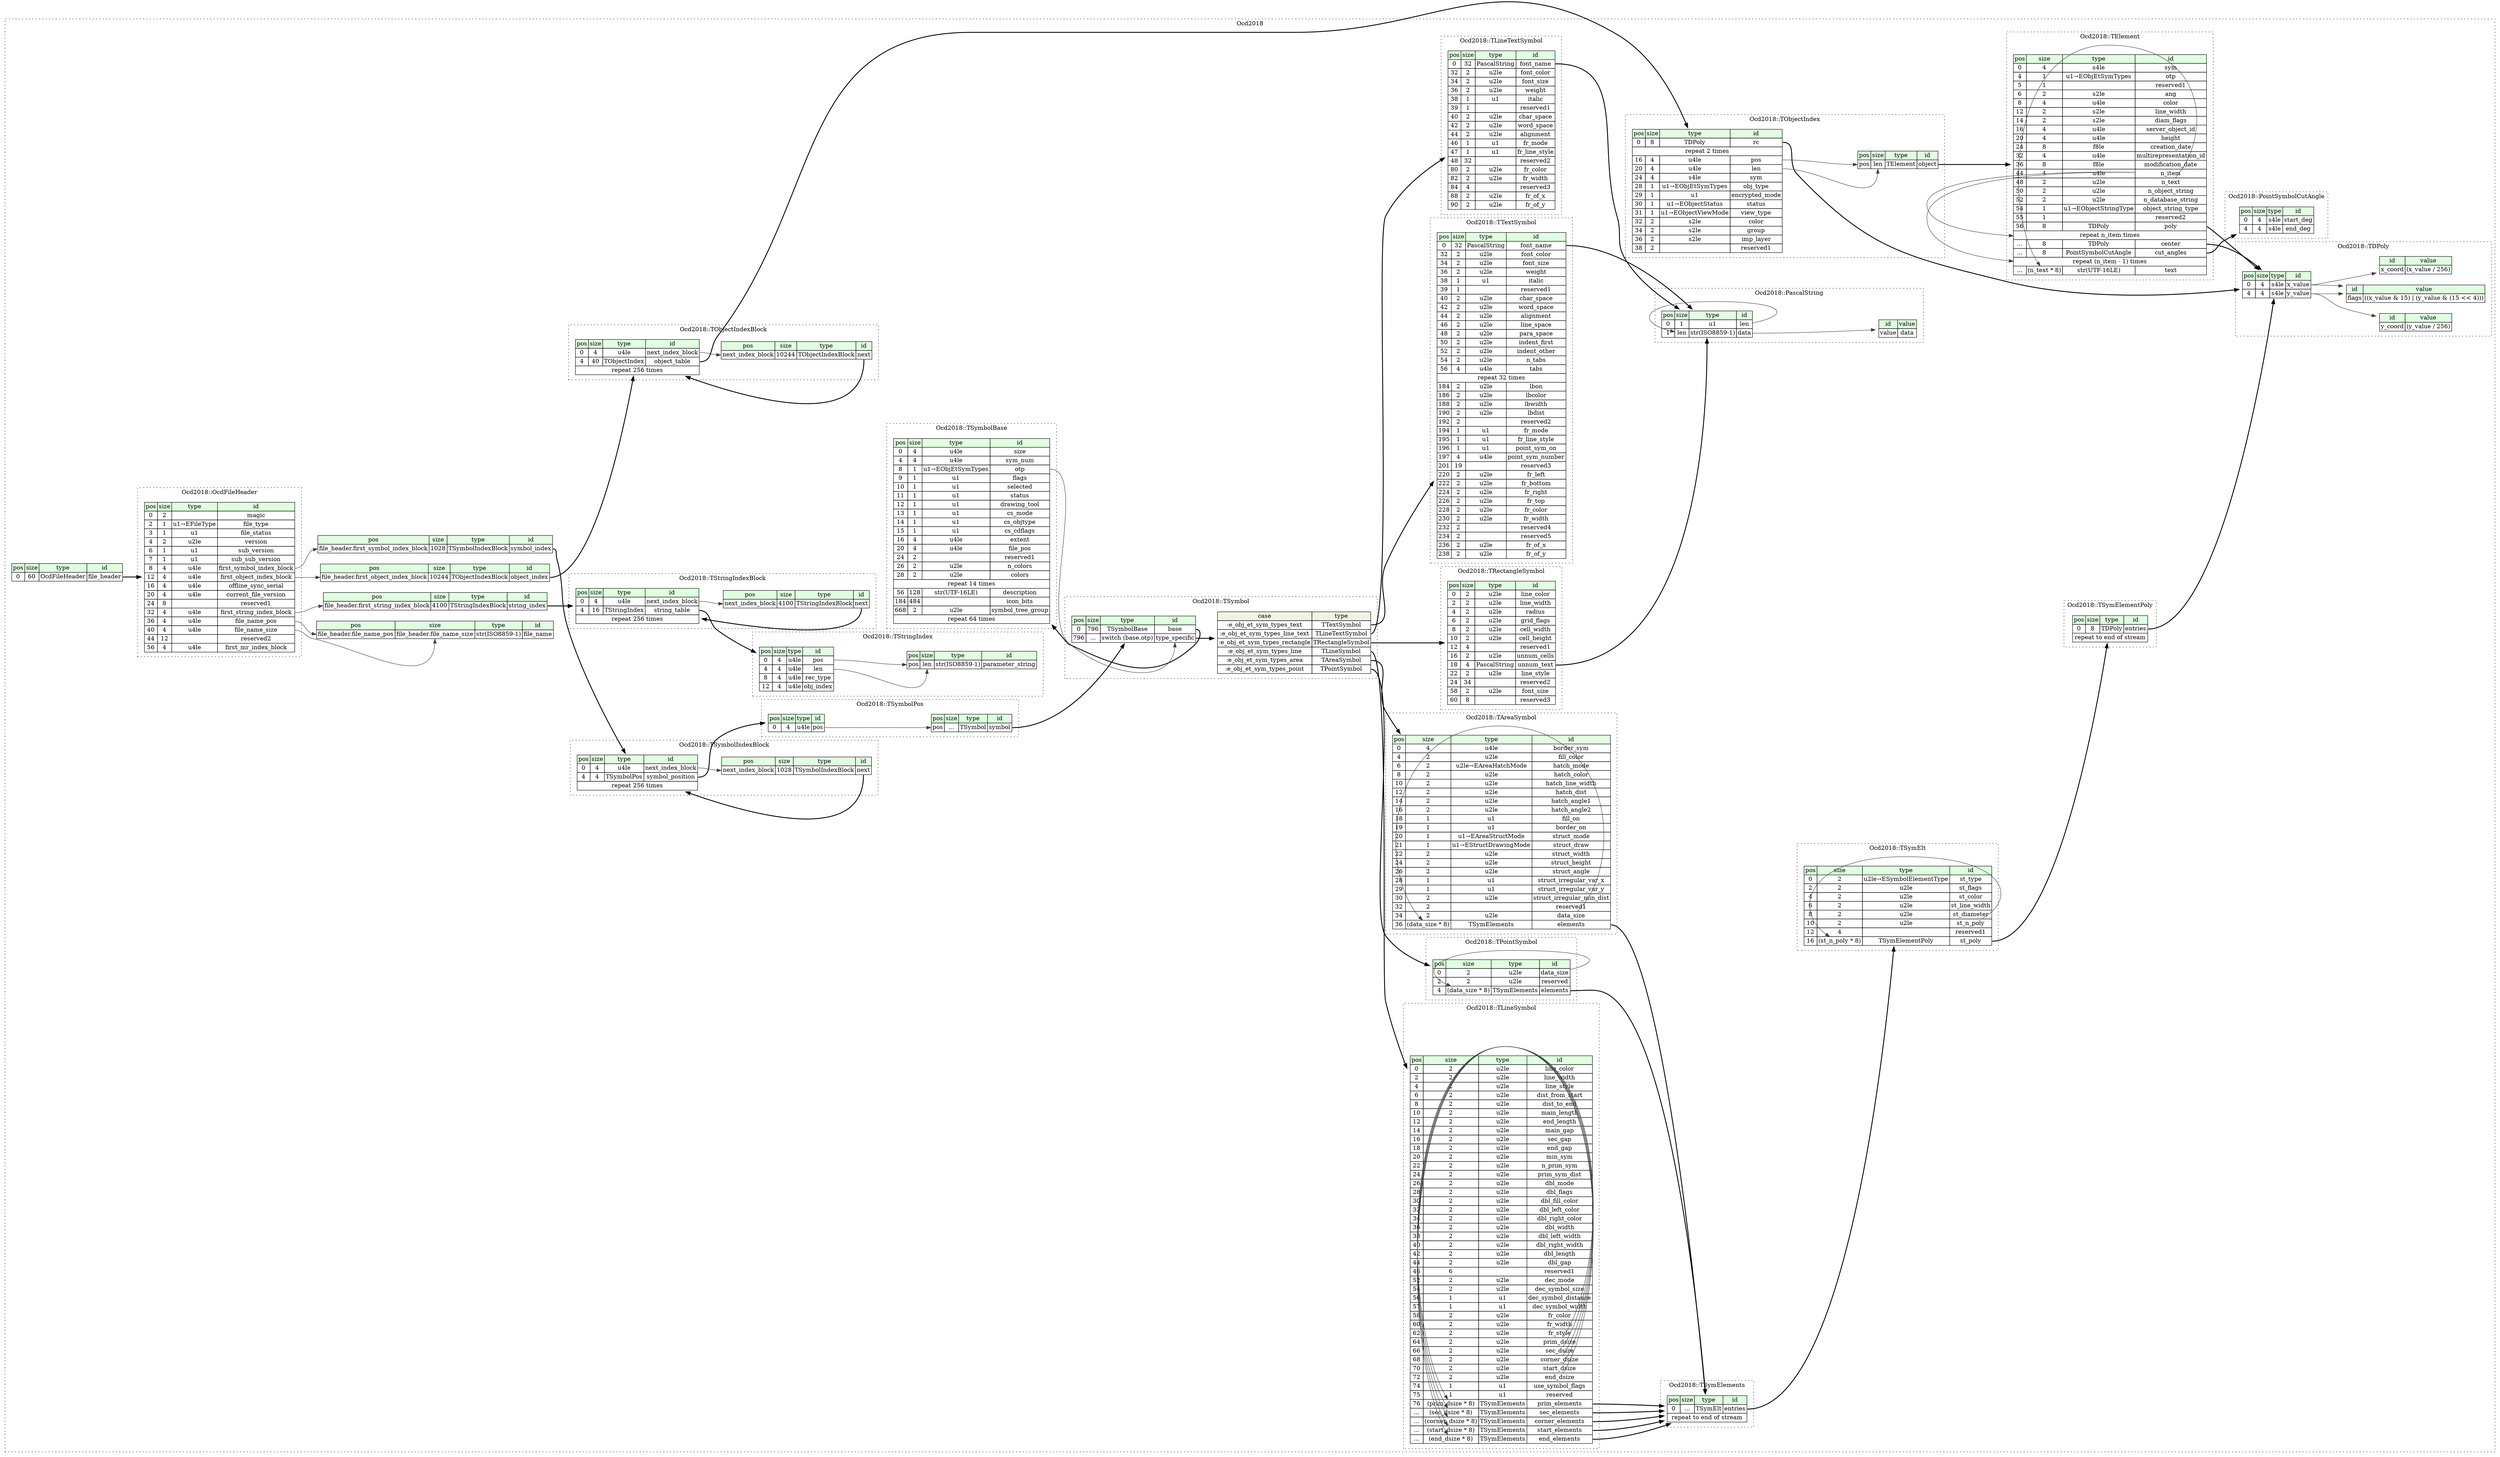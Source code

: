 digraph {
	rankdir=LR;
	node [shape=plaintext];
	subgraph cluster__ocd2018 {
		label="Ocd2018";
		graph[style=dotted];

		ocd2018__seq [label=<<TABLE BORDER="0" CELLBORDER="1" CELLSPACING="0">
			<TR><TD BGCOLOR="#E0FFE0">pos</TD><TD BGCOLOR="#E0FFE0">size</TD><TD BGCOLOR="#E0FFE0">type</TD><TD BGCOLOR="#E0FFE0">id</TD></TR>
			<TR><TD PORT="file_header_pos">0</TD><TD PORT="file_header_size">60</TD><TD>OcdFileHeader</TD><TD PORT="file_header_type">file_header</TD></TR>
		</TABLE>>];
		ocd2018__inst__file_name [label=<<TABLE BORDER="0" CELLBORDER="1" CELLSPACING="0">
			<TR><TD BGCOLOR="#E0FFE0">pos</TD><TD BGCOLOR="#E0FFE0">size</TD><TD BGCOLOR="#E0FFE0">type</TD><TD BGCOLOR="#E0FFE0">id</TD></TR>
			<TR><TD PORT="file_name_pos">file_header.file_name_pos</TD><TD PORT="file_name_size">file_header.file_name_size</TD><TD>str(ISO8859-1)</TD><TD PORT="file_name_type">file_name</TD></TR>
		</TABLE>>];
		ocd2018__inst__symbol_index [label=<<TABLE BORDER="0" CELLBORDER="1" CELLSPACING="0">
			<TR><TD BGCOLOR="#E0FFE0">pos</TD><TD BGCOLOR="#E0FFE0">size</TD><TD BGCOLOR="#E0FFE0">type</TD><TD BGCOLOR="#E0FFE0">id</TD></TR>
			<TR><TD PORT="symbol_index_pos">file_header.first_symbol_index_block</TD><TD PORT="symbol_index_size">1028</TD><TD>TSymbolIndexBlock</TD><TD PORT="symbol_index_type">symbol_index</TD></TR>
		</TABLE>>];
		ocd2018__inst__string_index [label=<<TABLE BORDER="0" CELLBORDER="1" CELLSPACING="0">
			<TR><TD BGCOLOR="#E0FFE0">pos</TD><TD BGCOLOR="#E0FFE0">size</TD><TD BGCOLOR="#E0FFE0">type</TD><TD BGCOLOR="#E0FFE0">id</TD></TR>
			<TR><TD PORT="string_index_pos">file_header.first_string_index_block</TD><TD PORT="string_index_size">4100</TD><TD>TStringIndexBlock</TD><TD PORT="string_index_type">string_index</TD></TR>
		</TABLE>>];
		ocd2018__inst__object_index [label=<<TABLE BORDER="0" CELLBORDER="1" CELLSPACING="0">
			<TR><TD BGCOLOR="#E0FFE0">pos</TD><TD BGCOLOR="#E0FFE0">size</TD><TD BGCOLOR="#E0FFE0">type</TD><TD BGCOLOR="#E0FFE0">id</TD></TR>
			<TR><TD PORT="object_index_pos">file_header.first_object_index_block</TD><TD PORT="object_index_size">10244</TD><TD>TObjectIndexBlock</TD><TD PORT="object_index_type">object_index</TD></TR>
		</TABLE>>];
		subgraph cluster__t_text_symbol {
			label="Ocd2018::TTextSymbol";
			graph[style=dotted];

			t_text_symbol__seq [label=<<TABLE BORDER="0" CELLBORDER="1" CELLSPACING="0">
				<TR><TD BGCOLOR="#E0FFE0">pos</TD><TD BGCOLOR="#E0FFE0">size</TD><TD BGCOLOR="#E0FFE0">type</TD><TD BGCOLOR="#E0FFE0">id</TD></TR>
				<TR><TD PORT="font_name_pos">0</TD><TD PORT="font_name_size">32</TD><TD>PascalString</TD><TD PORT="font_name_type">font_name</TD></TR>
				<TR><TD PORT="font_color_pos">32</TD><TD PORT="font_color_size">2</TD><TD>u2le</TD><TD PORT="font_color_type">font_color</TD></TR>
				<TR><TD PORT="font_size_pos">34</TD><TD PORT="font_size_size">2</TD><TD>u2le</TD><TD PORT="font_size_type">font_size</TD></TR>
				<TR><TD PORT="weight_pos">36</TD><TD PORT="weight_size">2</TD><TD>u2le</TD><TD PORT="weight_type">weight</TD></TR>
				<TR><TD PORT="italic_pos">38</TD><TD PORT="italic_size">1</TD><TD>u1</TD><TD PORT="italic_type">italic</TD></TR>
				<TR><TD PORT="reserved1_pos">39</TD><TD PORT="reserved1_size">1</TD><TD></TD><TD PORT="reserved1_type">reserved1</TD></TR>
				<TR><TD PORT="char_space_pos">40</TD><TD PORT="char_space_size">2</TD><TD>u2le</TD><TD PORT="char_space_type">char_space</TD></TR>
				<TR><TD PORT="word_space_pos">42</TD><TD PORT="word_space_size">2</TD><TD>u2le</TD><TD PORT="word_space_type">word_space</TD></TR>
				<TR><TD PORT="alignment_pos">44</TD><TD PORT="alignment_size">2</TD><TD>u2le</TD><TD PORT="alignment_type">alignment</TD></TR>
				<TR><TD PORT="line_space_pos">46</TD><TD PORT="line_space_size">2</TD><TD>u2le</TD><TD PORT="line_space_type">line_space</TD></TR>
				<TR><TD PORT="para_space_pos">48</TD><TD PORT="para_space_size">2</TD><TD>u2le</TD><TD PORT="para_space_type">para_space</TD></TR>
				<TR><TD PORT="indent_first_pos">50</TD><TD PORT="indent_first_size">2</TD><TD>u2le</TD><TD PORT="indent_first_type">indent_first</TD></TR>
				<TR><TD PORT="indent_other_pos">52</TD><TD PORT="indent_other_size">2</TD><TD>u2le</TD><TD PORT="indent_other_type">indent_other</TD></TR>
				<TR><TD PORT="n_tabs_pos">54</TD><TD PORT="n_tabs_size">2</TD><TD>u2le</TD><TD PORT="n_tabs_type">n_tabs</TD></TR>
				<TR><TD PORT="tabs_pos">56</TD><TD PORT="tabs_size">4</TD><TD>u4le</TD><TD PORT="tabs_type">tabs</TD></TR>
				<TR><TD COLSPAN="4" PORT="tabs__repeat">repeat 32 times</TD></TR>
				<TR><TD PORT="lbon_pos">184</TD><TD PORT="lbon_size">2</TD><TD>u2le</TD><TD PORT="lbon_type">lbon</TD></TR>
				<TR><TD PORT="lbcolor_pos">186</TD><TD PORT="lbcolor_size">2</TD><TD>u2le</TD><TD PORT="lbcolor_type">lbcolor</TD></TR>
				<TR><TD PORT="lbwidth_pos">188</TD><TD PORT="lbwidth_size">2</TD><TD>u2le</TD><TD PORT="lbwidth_type">lbwidth</TD></TR>
				<TR><TD PORT="lbdist_pos">190</TD><TD PORT="lbdist_size">2</TD><TD>u2le</TD><TD PORT="lbdist_type">lbdist</TD></TR>
				<TR><TD PORT="reserved2_pos">192</TD><TD PORT="reserved2_size">2</TD><TD></TD><TD PORT="reserved2_type">reserved2</TD></TR>
				<TR><TD PORT="fr_mode_pos">194</TD><TD PORT="fr_mode_size">1</TD><TD>u1</TD><TD PORT="fr_mode_type">fr_mode</TD></TR>
				<TR><TD PORT="fr_line_style_pos">195</TD><TD PORT="fr_line_style_size">1</TD><TD>u1</TD><TD PORT="fr_line_style_type">fr_line_style</TD></TR>
				<TR><TD PORT="point_sym_on_pos">196</TD><TD PORT="point_sym_on_size">1</TD><TD>u1</TD><TD PORT="point_sym_on_type">point_sym_on</TD></TR>
				<TR><TD PORT="point_sym_number_pos">197</TD><TD PORT="point_sym_number_size">4</TD><TD>u4le</TD><TD PORT="point_sym_number_type">point_sym_number</TD></TR>
				<TR><TD PORT="reserved3_pos">201</TD><TD PORT="reserved3_size">19</TD><TD></TD><TD PORT="reserved3_type">reserved3</TD></TR>
				<TR><TD PORT="fr_left_pos">220</TD><TD PORT="fr_left_size">2</TD><TD>u2le</TD><TD PORT="fr_left_type">fr_left</TD></TR>
				<TR><TD PORT="fr_bottom_pos">222</TD><TD PORT="fr_bottom_size">2</TD><TD>u2le</TD><TD PORT="fr_bottom_type">fr_bottom</TD></TR>
				<TR><TD PORT="fr_right_pos">224</TD><TD PORT="fr_right_size">2</TD><TD>u2le</TD><TD PORT="fr_right_type">fr_right</TD></TR>
				<TR><TD PORT="fr_top_pos">226</TD><TD PORT="fr_top_size">2</TD><TD>u2le</TD><TD PORT="fr_top_type">fr_top</TD></TR>
				<TR><TD PORT="fr_color_pos">228</TD><TD PORT="fr_color_size">2</TD><TD>u2le</TD><TD PORT="fr_color_type">fr_color</TD></TR>
				<TR><TD PORT="fr_width_pos">230</TD><TD PORT="fr_width_size">2</TD><TD>u2le</TD><TD PORT="fr_width_type">fr_width</TD></TR>
				<TR><TD PORT="reserved4_pos">232</TD><TD PORT="reserved4_size">2</TD><TD></TD><TD PORT="reserved4_type">reserved4</TD></TR>
				<TR><TD PORT="reserved5_pos">234</TD><TD PORT="reserved5_size">2</TD><TD></TD><TD PORT="reserved5_type">reserved5</TD></TR>
				<TR><TD PORT="fr_of_x_pos">236</TD><TD PORT="fr_of_x_size">2</TD><TD>u2le</TD><TD PORT="fr_of_x_type">fr_of_x</TD></TR>
				<TR><TD PORT="fr_of_y_pos">238</TD><TD PORT="fr_of_y_size">2</TD><TD>u2le</TD><TD PORT="fr_of_y_type">fr_of_y</TD></TR>
			</TABLE>>];
		}
		subgraph cluster__t_symbol_base {
			label="Ocd2018::TSymbolBase";
			graph[style=dotted];

			t_symbol_base__seq [label=<<TABLE BORDER="0" CELLBORDER="1" CELLSPACING="0">
				<TR><TD BGCOLOR="#E0FFE0">pos</TD><TD BGCOLOR="#E0FFE0">size</TD><TD BGCOLOR="#E0FFE0">type</TD><TD BGCOLOR="#E0FFE0">id</TD></TR>
				<TR><TD PORT="size_pos">0</TD><TD PORT="size_size">4</TD><TD>u4le</TD><TD PORT="size_type">size</TD></TR>
				<TR><TD PORT="sym_num_pos">4</TD><TD PORT="sym_num_size">4</TD><TD>u4le</TD><TD PORT="sym_num_type">sym_num</TD></TR>
				<TR><TD PORT="otp_pos">8</TD><TD PORT="otp_size">1</TD><TD>u1→EObjEtSymTypes</TD><TD PORT="otp_type">otp</TD></TR>
				<TR><TD PORT="flags_pos">9</TD><TD PORT="flags_size">1</TD><TD>u1</TD><TD PORT="flags_type">flags</TD></TR>
				<TR><TD PORT="selected_pos">10</TD><TD PORT="selected_size">1</TD><TD>u1</TD><TD PORT="selected_type">selected</TD></TR>
				<TR><TD PORT="status_pos">11</TD><TD PORT="status_size">1</TD><TD>u1</TD><TD PORT="status_type">status</TD></TR>
				<TR><TD PORT="drawing_tool_pos">12</TD><TD PORT="drawing_tool_size">1</TD><TD>u1</TD><TD PORT="drawing_tool_type">drawing_tool</TD></TR>
				<TR><TD PORT="cs_mode_pos">13</TD><TD PORT="cs_mode_size">1</TD><TD>u1</TD><TD PORT="cs_mode_type">cs_mode</TD></TR>
				<TR><TD PORT="cs_objtype_pos">14</TD><TD PORT="cs_objtype_size">1</TD><TD>u1</TD><TD PORT="cs_objtype_type">cs_objtype</TD></TR>
				<TR><TD PORT="cs_cdflags_pos">15</TD><TD PORT="cs_cdflags_size">1</TD><TD>u1</TD><TD PORT="cs_cdflags_type">cs_cdflags</TD></TR>
				<TR><TD PORT="extent_pos">16</TD><TD PORT="extent_size">4</TD><TD>u4le</TD><TD PORT="extent_type">extent</TD></TR>
				<TR><TD PORT="file_pos_pos">20</TD><TD PORT="file_pos_size">4</TD><TD>u4le</TD><TD PORT="file_pos_type">file_pos</TD></TR>
				<TR><TD PORT="reserved1_pos">24</TD><TD PORT="reserved1_size">2</TD><TD></TD><TD PORT="reserved1_type">reserved1</TD></TR>
				<TR><TD PORT="n_colors_pos">26</TD><TD PORT="n_colors_size">2</TD><TD>u2le</TD><TD PORT="n_colors_type">n_colors</TD></TR>
				<TR><TD PORT="colors_pos">28</TD><TD PORT="colors_size">2</TD><TD>u2le</TD><TD PORT="colors_type">colors</TD></TR>
				<TR><TD COLSPAN="4" PORT="colors__repeat">repeat 14 times</TD></TR>
				<TR><TD PORT="description_pos">56</TD><TD PORT="description_size">128</TD><TD>str(UTF-16LE)</TD><TD PORT="description_type">description</TD></TR>
				<TR><TD PORT="icon_bits_pos">184</TD><TD PORT="icon_bits_size">484</TD><TD></TD><TD PORT="icon_bits_type">icon_bits</TD></TR>
				<TR><TD PORT="symbol_tree_group_pos">668</TD><TD PORT="symbol_tree_group_size">2</TD><TD>u2le</TD><TD PORT="symbol_tree_group_type">symbol_tree_group</TD></TR>
				<TR><TD COLSPAN="4" PORT="symbol_tree_group__repeat">repeat 64 times</TD></TR>
			</TABLE>>];
		}
		subgraph cluster__t_sym_elt {
			label="Ocd2018::TSymElt";
			graph[style=dotted];

			t_sym_elt__seq [label=<<TABLE BORDER="0" CELLBORDER="1" CELLSPACING="0">
				<TR><TD BGCOLOR="#E0FFE0">pos</TD><TD BGCOLOR="#E0FFE0">size</TD><TD BGCOLOR="#E0FFE0">type</TD><TD BGCOLOR="#E0FFE0">id</TD></TR>
				<TR><TD PORT="st_type_pos">0</TD><TD PORT="st_type_size">2</TD><TD>u2le→ESymbolElementType</TD><TD PORT="st_type_type">st_type</TD></TR>
				<TR><TD PORT="st_flags_pos">2</TD><TD PORT="st_flags_size">2</TD><TD>u2le</TD><TD PORT="st_flags_type">st_flags</TD></TR>
				<TR><TD PORT="st_color_pos">4</TD><TD PORT="st_color_size">2</TD><TD>u2le</TD><TD PORT="st_color_type">st_color</TD></TR>
				<TR><TD PORT="st_line_width_pos">6</TD><TD PORT="st_line_width_size">2</TD><TD>u2le</TD><TD PORT="st_line_width_type">st_line_width</TD></TR>
				<TR><TD PORT="st_diameter_pos">8</TD><TD PORT="st_diameter_size">2</TD><TD>u2le</TD><TD PORT="st_diameter_type">st_diameter</TD></TR>
				<TR><TD PORT="st_n_poly_pos">10</TD><TD PORT="st_n_poly_size">2</TD><TD>u2le</TD><TD PORT="st_n_poly_type">st_n_poly</TD></TR>
				<TR><TD PORT="reserved1_pos">12</TD><TD PORT="reserved1_size">4</TD><TD></TD><TD PORT="reserved1_type">reserved1</TD></TR>
				<TR><TD PORT="st_poly_pos">16</TD><TD PORT="st_poly_size">(st_n_poly * 8)</TD><TD>TSymElementPoly</TD><TD PORT="st_poly_type">st_poly</TD></TR>
			</TABLE>>];
		}
		subgraph cluster__t_line_text_symbol {
			label="Ocd2018::TLineTextSymbol";
			graph[style=dotted];

			t_line_text_symbol__seq [label=<<TABLE BORDER="0" CELLBORDER="1" CELLSPACING="0">
				<TR><TD BGCOLOR="#E0FFE0">pos</TD><TD BGCOLOR="#E0FFE0">size</TD><TD BGCOLOR="#E0FFE0">type</TD><TD BGCOLOR="#E0FFE0">id</TD></TR>
				<TR><TD PORT="font_name_pos">0</TD><TD PORT="font_name_size">32</TD><TD>PascalString</TD><TD PORT="font_name_type">font_name</TD></TR>
				<TR><TD PORT="font_color_pos">32</TD><TD PORT="font_color_size">2</TD><TD>u2le</TD><TD PORT="font_color_type">font_color</TD></TR>
				<TR><TD PORT="font_size_pos">34</TD><TD PORT="font_size_size">2</TD><TD>u2le</TD><TD PORT="font_size_type">font_size</TD></TR>
				<TR><TD PORT="weight_pos">36</TD><TD PORT="weight_size">2</TD><TD>u2le</TD><TD PORT="weight_type">weight</TD></TR>
				<TR><TD PORT="italic_pos">38</TD><TD PORT="italic_size">1</TD><TD>u1</TD><TD PORT="italic_type">italic</TD></TR>
				<TR><TD PORT="reserved1_pos">39</TD><TD PORT="reserved1_size">1</TD><TD></TD><TD PORT="reserved1_type">reserved1</TD></TR>
				<TR><TD PORT="char_space_pos">40</TD><TD PORT="char_space_size">2</TD><TD>u2le</TD><TD PORT="char_space_type">char_space</TD></TR>
				<TR><TD PORT="word_space_pos">42</TD><TD PORT="word_space_size">2</TD><TD>u2le</TD><TD PORT="word_space_type">word_space</TD></TR>
				<TR><TD PORT="alignment_pos">44</TD><TD PORT="alignment_size">2</TD><TD>u2le</TD><TD PORT="alignment_type">alignment</TD></TR>
				<TR><TD PORT="fr_mode_pos">46</TD><TD PORT="fr_mode_size">1</TD><TD>u1</TD><TD PORT="fr_mode_type">fr_mode</TD></TR>
				<TR><TD PORT="fr_line_style_pos">47</TD><TD PORT="fr_line_style_size">1</TD><TD>u1</TD><TD PORT="fr_line_style_type">fr_line_style</TD></TR>
				<TR><TD PORT="reserved2_pos">48</TD><TD PORT="reserved2_size">32</TD><TD></TD><TD PORT="reserved2_type">reserved2</TD></TR>
				<TR><TD PORT="fr_color_pos">80</TD><TD PORT="fr_color_size">2</TD><TD>u2le</TD><TD PORT="fr_color_type">fr_color</TD></TR>
				<TR><TD PORT="fr_width_pos">82</TD><TD PORT="fr_width_size">2</TD><TD>u2le</TD><TD PORT="fr_width_type">fr_width</TD></TR>
				<TR><TD PORT="reserved3_pos">84</TD><TD PORT="reserved3_size">4</TD><TD></TD><TD PORT="reserved3_type">reserved3</TD></TR>
				<TR><TD PORT="fr_of_x_pos">88</TD><TD PORT="fr_of_x_size">2</TD><TD>u2le</TD><TD PORT="fr_of_x_type">fr_of_x</TD></TR>
				<TR><TD PORT="fr_of_y_pos">90</TD><TD PORT="fr_of_y_size">2</TD><TD>u2le</TD><TD PORT="fr_of_y_type">fr_of_y</TD></TR>
			</TABLE>>];
		}
		subgraph cluster__t_area_symbol {
			label="Ocd2018::TAreaSymbol";
			graph[style=dotted];

			t_area_symbol__seq [label=<<TABLE BORDER="0" CELLBORDER="1" CELLSPACING="0">
				<TR><TD BGCOLOR="#E0FFE0">pos</TD><TD BGCOLOR="#E0FFE0">size</TD><TD BGCOLOR="#E0FFE0">type</TD><TD BGCOLOR="#E0FFE0">id</TD></TR>
				<TR><TD PORT="border_sym_pos">0</TD><TD PORT="border_sym_size">4</TD><TD>u4le</TD><TD PORT="border_sym_type">border_sym</TD></TR>
				<TR><TD PORT="fill_color_pos">4</TD><TD PORT="fill_color_size">2</TD><TD>u2le</TD><TD PORT="fill_color_type">fill_color</TD></TR>
				<TR><TD PORT="hatch_mode_pos">6</TD><TD PORT="hatch_mode_size">2</TD><TD>u2le→EAreaHatchMode</TD><TD PORT="hatch_mode_type">hatch_mode</TD></TR>
				<TR><TD PORT="hatch_color_pos">8</TD><TD PORT="hatch_color_size">2</TD><TD>u2le</TD><TD PORT="hatch_color_type">hatch_color</TD></TR>
				<TR><TD PORT="hatch_line_width_pos">10</TD><TD PORT="hatch_line_width_size">2</TD><TD>u2le</TD><TD PORT="hatch_line_width_type">hatch_line_width</TD></TR>
				<TR><TD PORT="hatch_dist_pos">12</TD><TD PORT="hatch_dist_size">2</TD><TD>u2le</TD><TD PORT="hatch_dist_type">hatch_dist</TD></TR>
				<TR><TD PORT="hatch_angle1_pos">14</TD><TD PORT="hatch_angle1_size">2</TD><TD>u2le</TD><TD PORT="hatch_angle1_type">hatch_angle1</TD></TR>
				<TR><TD PORT="hatch_angle2_pos">16</TD><TD PORT="hatch_angle2_size">2</TD><TD>u2le</TD><TD PORT="hatch_angle2_type">hatch_angle2</TD></TR>
				<TR><TD PORT="fill_on_pos">18</TD><TD PORT="fill_on_size">1</TD><TD>u1</TD><TD PORT="fill_on_type">fill_on</TD></TR>
				<TR><TD PORT="border_on_pos">19</TD><TD PORT="border_on_size">1</TD><TD>u1</TD><TD PORT="border_on_type">border_on</TD></TR>
				<TR><TD PORT="struct_mode_pos">20</TD><TD PORT="struct_mode_size">1</TD><TD>u1→EAreaStructMode</TD><TD PORT="struct_mode_type">struct_mode</TD></TR>
				<TR><TD PORT="struct_draw_pos">21</TD><TD PORT="struct_draw_size">1</TD><TD>u1→EStructDrawingMode</TD><TD PORT="struct_draw_type">struct_draw</TD></TR>
				<TR><TD PORT="struct_width_pos">22</TD><TD PORT="struct_width_size">2</TD><TD>u2le</TD><TD PORT="struct_width_type">struct_width</TD></TR>
				<TR><TD PORT="struct_height_pos">24</TD><TD PORT="struct_height_size">2</TD><TD>u2le</TD><TD PORT="struct_height_type">struct_height</TD></TR>
				<TR><TD PORT="struct_angle_pos">26</TD><TD PORT="struct_angle_size">2</TD><TD>u2le</TD><TD PORT="struct_angle_type">struct_angle</TD></TR>
				<TR><TD PORT="struct_irregular_var_x_pos">28</TD><TD PORT="struct_irregular_var_x_size">1</TD><TD>u1</TD><TD PORT="struct_irregular_var_x_type">struct_irregular_var_x</TD></TR>
				<TR><TD PORT="struct_irregular_var_y_pos">29</TD><TD PORT="struct_irregular_var_y_size">1</TD><TD>u1</TD><TD PORT="struct_irregular_var_y_type">struct_irregular_var_y</TD></TR>
				<TR><TD PORT="struct_irregular_min_dist_pos">30</TD><TD PORT="struct_irregular_min_dist_size">2</TD><TD>u2le</TD><TD PORT="struct_irregular_min_dist_type">struct_irregular_min_dist</TD></TR>
				<TR><TD PORT="reserved1_pos">32</TD><TD PORT="reserved1_size">2</TD><TD></TD><TD PORT="reserved1_type">reserved1</TD></TR>
				<TR><TD PORT="data_size_pos">34</TD><TD PORT="data_size_size">2</TD><TD>u2le</TD><TD PORT="data_size_type">data_size</TD></TR>
				<TR><TD PORT="elements_pos">36</TD><TD PORT="elements_size">(data_size * 8)</TD><TD>TSymElements</TD><TD PORT="elements_type">elements</TD></TR>
			</TABLE>>];
		}
		subgraph cluster__t_d_poly {
			label="Ocd2018::TDPoly";
			graph[style=dotted];

			t_d_poly__seq [label=<<TABLE BORDER="0" CELLBORDER="1" CELLSPACING="0">
				<TR><TD BGCOLOR="#E0FFE0">pos</TD><TD BGCOLOR="#E0FFE0">size</TD><TD BGCOLOR="#E0FFE0">type</TD><TD BGCOLOR="#E0FFE0">id</TD></TR>
				<TR><TD PORT="x_value_pos">0</TD><TD PORT="x_value_size">4</TD><TD>s4le</TD><TD PORT="x_value_type">x_value</TD></TR>
				<TR><TD PORT="y_value_pos">4</TD><TD PORT="y_value_size">4</TD><TD>s4le</TD><TD PORT="y_value_type">y_value</TD></TR>
			</TABLE>>];
			t_d_poly__inst__flags [label=<<TABLE BORDER="0" CELLBORDER="1" CELLSPACING="0">
				<TR><TD BGCOLOR="#E0FFE0">id</TD><TD BGCOLOR="#E0FFE0">value</TD></TR>
				<TR><TD>flags</TD><TD>((x_value &amp; 15) | (y_value &amp; (15 &lt;&lt; 4)))</TD></TR>
			</TABLE>>];
			t_d_poly__inst__x_coord [label=<<TABLE BORDER="0" CELLBORDER="1" CELLSPACING="0">
				<TR><TD BGCOLOR="#E0FFE0">id</TD><TD BGCOLOR="#E0FFE0">value</TD></TR>
				<TR><TD>x_coord</TD><TD>(x_value / 256)</TD></TR>
			</TABLE>>];
			t_d_poly__inst__y_coord [label=<<TABLE BORDER="0" CELLBORDER="1" CELLSPACING="0">
				<TR><TD BGCOLOR="#E0FFE0">id</TD><TD BGCOLOR="#E0FFE0">value</TD></TR>
				<TR><TD>y_coord</TD><TD>(y_value / 256)</TD></TR>
			</TABLE>>];
		}
		subgraph cluster__pascal_string {
			label="Ocd2018::PascalString";
			graph[style=dotted];

			pascal_string__seq [label=<<TABLE BORDER="0" CELLBORDER="1" CELLSPACING="0">
				<TR><TD BGCOLOR="#E0FFE0">pos</TD><TD BGCOLOR="#E0FFE0">size</TD><TD BGCOLOR="#E0FFE0">type</TD><TD BGCOLOR="#E0FFE0">id</TD></TR>
				<TR><TD PORT="len_pos">0</TD><TD PORT="len_size">1</TD><TD>u1</TD><TD PORT="len_type">len</TD></TR>
				<TR><TD PORT="data_pos">1</TD><TD PORT="data_size">len</TD><TD>str(ISO8859-1)</TD><TD PORT="data_type">data</TD></TR>
			</TABLE>>];
			pascal_string__inst__value [label=<<TABLE BORDER="0" CELLBORDER="1" CELLSPACING="0">
				<TR><TD BGCOLOR="#E0FFE0">id</TD><TD BGCOLOR="#E0FFE0">value</TD></TR>
				<TR><TD>value</TD><TD>data</TD></TR>
			</TABLE>>];
		}
		subgraph cluster__t_symbol_pos {
			label="Ocd2018::TSymbolPos";
			graph[style=dotted];

			t_symbol_pos__seq [label=<<TABLE BORDER="0" CELLBORDER="1" CELLSPACING="0">
				<TR><TD BGCOLOR="#E0FFE0">pos</TD><TD BGCOLOR="#E0FFE0">size</TD><TD BGCOLOR="#E0FFE0">type</TD><TD BGCOLOR="#E0FFE0">id</TD></TR>
				<TR><TD PORT="pos_pos">0</TD><TD PORT="pos_size">4</TD><TD>u4le</TD><TD PORT="pos_type">pos</TD></TR>
			</TABLE>>];
			t_symbol_pos__inst__symbol [label=<<TABLE BORDER="0" CELLBORDER="1" CELLSPACING="0">
				<TR><TD BGCOLOR="#E0FFE0">pos</TD><TD BGCOLOR="#E0FFE0">size</TD><TD BGCOLOR="#E0FFE0">type</TD><TD BGCOLOR="#E0FFE0">id</TD></TR>
				<TR><TD PORT="symbol_pos">pos</TD><TD PORT="symbol_size">...</TD><TD>TSymbol</TD><TD PORT="symbol_type">symbol</TD></TR>
			</TABLE>>];
		}
		subgraph cluster__t_line_symbol {
			label="Ocd2018::TLineSymbol";
			graph[style=dotted];

			t_line_symbol__seq [label=<<TABLE BORDER="0" CELLBORDER="1" CELLSPACING="0">
				<TR><TD BGCOLOR="#E0FFE0">pos</TD><TD BGCOLOR="#E0FFE0">size</TD><TD BGCOLOR="#E0FFE0">type</TD><TD BGCOLOR="#E0FFE0">id</TD></TR>
				<TR><TD PORT="line_color_pos">0</TD><TD PORT="line_color_size">2</TD><TD>u2le</TD><TD PORT="line_color_type">line_color</TD></TR>
				<TR><TD PORT="line_width_pos">2</TD><TD PORT="line_width_size">2</TD><TD>u2le</TD><TD PORT="line_width_type">line_width</TD></TR>
				<TR><TD PORT="line_style_pos">4</TD><TD PORT="line_style_size">2</TD><TD>u2le</TD><TD PORT="line_style_type">line_style</TD></TR>
				<TR><TD PORT="dist_from_start_pos">6</TD><TD PORT="dist_from_start_size">2</TD><TD>u2le</TD><TD PORT="dist_from_start_type">dist_from_start</TD></TR>
				<TR><TD PORT="dist_to_end_pos">8</TD><TD PORT="dist_to_end_size">2</TD><TD>u2le</TD><TD PORT="dist_to_end_type">dist_to_end</TD></TR>
				<TR><TD PORT="main_length_pos">10</TD><TD PORT="main_length_size">2</TD><TD>u2le</TD><TD PORT="main_length_type">main_length</TD></TR>
				<TR><TD PORT="end_length_pos">12</TD><TD PORT="end_length_size">2</TD><TD>u2le</TD><TD PORT="end_length_type">end_length</TD></TR>
				<TR><TD PORT="main_gap_pos">14</TD><TD PORT="main_gap_size">2</TD><TD>u2le</TD><TD PORT="main_gap_type">main_gap</TD></TR>
				<TR><TD PORT="sec_gap_pos">16</TD><TD PORT="sec_gap_size">2</TD><TD>u2le</TD><TD PORT="sec_gap_type">sec_gap</TD></TR>
				<TR><TD PORT="end_gap_pos">18</TD><TD PORT="end_gap_size">2</TD><TD>u2le</TD><TD PORT="end_gap_type">end_gap</TD></TR>
				<TR><TD PORT="min_sym_pos">20</TD><TD PORT="min_sym_size">2</TD><TD>u2le</TD><TD PORT="min_sym_type">min_sym</TD></TR>
				<TR><TD PORT="n_prim_sym_pos">22</TD><TD PORT="n_prim_sym_size">2</TD><TD>u2le</TD><TD PORT="n_prim_sym_type">n_prim_sym</TD></TR>
				<TR><TD PORT="prim_sym_dist_pos">24</TD><TD PORT="prim_sym_dist_size">2</TD><TD>u2le</TD><TD PORT="prim_sym_dist_type">prim_sym_dist</TD></TR>
				<TR><TD PORT="dbl_mode_pos">26</TD><TD PORT="dbl_mode_size">2</TD><TD>u2le</TD><TD PORT="dbl_mode_type">dbl_mode</TD></TR>
				<TR><TD PORT="dbl_flags_pos">28</TD><TD PORT="dbl_flags_size">2</TD><TD>u2le</TD><TD PORT="dbl_flags_type">dbl_flags</TD></TR>
				<TR><TD PORT="dbl_fill_color_pos">30</TD><TD PORT="dbl_fill_color_size">2</TD><TD>u2le</TD><TD PORT="dbl_fill_color_type">dbl_fill_color</TD></TR>
				<TR><TD PORT="dbl_left_color_pos">32</TD><TD PORT="dbl_left_color_size">2</TD><TD>u2le</TD><TD PORT="dbl_left_color_type">dbl_left_color</TD></TR>
				<TR><TD PORT="dbl_right_color_pos">34</TD><TD PORT="dbl_right_color_size">2</TD><TD>u2le</TD><TD PORT="dbl_right_color_type">dbl_right_color</TD></TR>
				<TR><TD PORT="dbl_width_pos">36</TD><TD PORT="dbl_width_size">2</TD><TD>u2le</TD><TD PORT="dbl_width_type">dbl_width</TD></TR>
				<TR><TD PORT="dbl_left_width_pos">38</TD><TD PORT="dbl_left_width_size">2</TD><TD>u2le</TD><TD PORT="dbl_left_width_type">dbl_left_width</TD></TR>
				<TR><TD PORT="dbl_right_width_pos">40</TD><TD PORT="dbl_right_width_size">2</TD><TD>u2le</TD><TD PORT="dbl_right_width_type">dbl_right_width</TD></TR>
				<TR><TD PORT="dbl_length_pos">42</TD><TD PORT="dbl_length_size">2</TD><TD>u2le</TD><TD PORT="dbl_length_type">dbl_length</TD></TR>
				<TR><TD PORT="dbl_gap_pos">44</TD><TD PORT="dbl_gap_size">2</TD><TD>u2le</TD><TD PORT="dbl_gap_type">dbl_gap</TD></TR>
				<TR><TD PORT="reserved1_pos">46</TD><TD PORT="reserved1_size">6</TD><TD></TD><TD PORT="reserved1_type">reserved1</TD></TR>
				<TR><TD PORT="dec_mode_pos">52</TD><TD PORT="dec_mode_size">2</TD><TD>u2le</TD><TD PORT="dec_mode_type">dec_mode</TD></TR>
				<TR><TD PORT="dec_symbol_size_pos">54</TD><TD PORT="dec_symbol_size_size">2</TD><TD>u2le</TD><TD PORT="dec_symbol_size_type">dec_symbol_size</TD></TR>
				<TR><TD PORT="dec_symbol_distance_pos">56</TD><TD PORT="dec_symbol_distance_size">1</TD><TD>u1</TD><TD PORT="dec_symbol_distance_type">dec_symbol_distance</TD></TR>
				<TR><TD PORT="dec_symbol_width_pos">57</TD><TD PORT="dec_symbol_width_size">1</TD><TD>u1</TD><TD PORT="dec_symbol_width_type">dec_symbol_width</TD></TR>
				<TR><TD PORT="fr_color_pos">58</TD><TD PORT="fr_color_size">2</TD><TD>u2le</TD><TD PORT="fr_color_type">fr_color</TD></TR>
				<TR><TD PORT="fr_width_pos">60</TD><TD PORT="fr_width_size">2</TD><TD>u2le</TD><TD PORT="fr_width_type">fr_width</TD></TR>
				<TR><TD PORT="fr_style_pos">62</TD><TD PORT="fr_style_size">2</TD><TD>u2le</TD><TD PORT="fr_style_type">fr_style</TD></TR>
				<TR><TD PORT="prim_dsize_pos">64</TD><TD PORT="prim_dsize_size">2</TD><TD>u2le</TD><TD PORT="prim_dsize_type">prim_dsize</TD></TR>
				<TR><TD PORT="sec_dsize_pos">66</TD><TD PORT="sec_dsize_size">2</TD><TD>u2le</TD><TD PORT="sec_dsize_type">sec_dsize</TD></TR>
				<TR><TD PORT="corner_dsize_pos">68</TD><TD PORT="corner_dsize_size">2</TD><TD>u2le</TD><TD PORT="corner_dsize_type">corner_dsize</TD></TR>
				<TR><TD PORT="start_dsize_pos">70</TD><TD PORT="start_dsize_size">2</TD><TD>u2le</TD><TD PORT="start_dsize_type">start_dsize</TD></TR>
				<TR><TD PORT="end_dsize_pos">72</TD><TD PORT="end_dsize_size">2</TD><TD>u2le</TD><TD PORT="end_dsize_type">end_dsize</TD></TR>
				<TR><TD PORT="use_symbol_flags_pos">74</TD><TD PORT="use_symbol_flags_size">1</TD><TD>u1</TD><TD PORT="use_symbol_flags_type">use_symbol_flags</TD></TR>
				<TR><TD PORT="reserved_pos">75</TD><TD PORT="reserved_size">1</TD><TD>u1</TD><TD PORT="reserved_type">reserved</TD></TR>
				<TR><TD PORT="prim_elements_pos">76</TD><TD PORT="prim_elements_size">(prim_dsize * 8)</TD><TD>TSymElements</TD><TD PORT="prim_elements_type">prim_elements</TD></TR>
				<TR><TD PORT="sec_elements_pos">...</TD><TD PORT="sec_elements_size">(sec_dsize * 8)</TD><TD>TSymElements</TD><TD PORT="sec_elements_type">sec_elements</TD></TR>
				<TR><TD PORT="corner_elements_pos">...</TD><TD PORT="corner_elements_size">(corner_dsize * 8)</TD><TD>TSymElements</TD><TD PORT="corner_elements_type">corner_elements</TD></TR>
				<TR><TD PORT="start_elements_pos">...</TD><TD PORT="start_elements_size">(start_dsize * 8)</TD><TD>TSymElements</TD><TD PORT="start_elements_type">start_elements</TD></TR>
				<TR><TD PORT="end_elements_pos">...</TD><TD PORT="end_elements_size">(end_dsize * 8)</TD><TD>TSymElements</TD><TD PORT="end_elements_type">end_elements</TD></TR>
			</TABLE>>];
		}
		subgraph cluster__t_sym_element_poly {
			label="Ocd2018::TSymElementPoly";
			graph[style=dotted];

			t_sym_element_poly__seq [label=<<TABLE BORDER="0" CELLBORDER="1" CELLSPACING="0">
				<TR><TD BGCOLOR="#E0FFE0">pos</TD><TD BGCOLOR="#E0FFE0">size</TD><TD BGCOLOR="#E0FFE0">type</TD><TD BGCOLOR="#E0FFE0">id</TD></TR>
				<TR><TD PORT="entries_pos">0</TD><TD PORT="entries_size">8</TD><TD>TDPoly</TD><TD PORT="entries_type">entries</TD></TR>
				<TR><TD COLSPAN="4" PORT="entries__repeat">repeat to end of stream</TD></TR>
			</TABLE>>];
		}
		subgraph cluster__t_sym_elements {
			label="Ocd2018::TSymElements";
			graph[style=dotted];

			t_sym_elements__seq [label=<<TABLE BORDER="0" CELLBORDER="1" CELLSPACING="0">
				<TR><TD BGCOLOR="#E0FFE0">pos</TD><TD BGCOLOR="#E0FFE0">size</TD><TD BGCOLOR="#E0FFE0">type</TD><TD BGCOLOR="#E0FFE0">id</TD></TR>
				<TR><TD PORT="entries_pos">0</TD><TD PORT="entries_size">...</TD><TD>TSymElt</TD><TD PORT="entries_type">entries</TD></TR>
				<TR><TD COLSPAN="4" PORT="entries__repeat">repeat to end of stream</TD></TR>
			</TABLE>>];
		}
		subgraph cluster__t_string_index_block {
			label="Ocd2018::TStringIndexBlock";
			graph[style=dotted];

			t_string_index_block__seq [label=<<TABLE BORDER="0" CELLBORDER="1" CELLSPACING="0">
				<TR><TD BGCOLOR="#E0FFE0">pos</TD><TD BGCOLOR="#E0FFE0">size</TD><TD BGCOLOR="#E0FFE0">type</TD><TD BGCOLOR="#E0FFE0">id</TD></TR>
				<TR><TD PORT="next_index_block_pos">0</TD><TD PORT="next_index_block_size">4</TD><TD>u4le</TD><TD PORT="next_index_block_type">next_index_block</TD></TR>
				<TR><TD PORT="string_table_pos">4</TD><TD PORT="string_table_size">16</TD><TD>TStringIndex</TD><TD PORT="string_table_type">string_table</TD></TR>
				<TR><TD COLSPAN="4" PORT="string_table__repeat">repeat 256 times</TD></TR>
			</TABLE>>];
			t_string_index_block__inst__next [label=<<TABLE BORDER="0" CELLBORDER="1" CELLSPACING="0">
				<TR><TD BGCOLOR="#E0FFE0">pos</TD><TD BGCOLOR="#E0FFE0">size</TD><TD BGCOLOR="#E0FFE0">type</TD><TD BGCOLOR="#E0FFE0">id</TD></TR>
				<TR><TD PORT="next_pos">next_index_block</TD><TD PORT="next_size">4100</TD><TD>TStringIndexBlock</TD><TD PORT="next_type">next</TD></TR>
			</TABLE>>];
		}
		subgraph cluster__t_symbol_index_block {
			label="Ocd2018::TSymbolIndexBlock";
			graph[style=dotted];

			t_symbol_index_block__seq [label=<<TABLE BORDER="0" CELLBORDER="1" CELLSPACING="0">
				<TR><TD BGCOLOR="#E0FFE0">pos</TD><TD BGCOLOR="#E0FFE0">size</TD><TD BGCOLOR="#E0FFE0">type</TD><TD BGCOLOR="#E0FFE0">id</TD></TR>
				<TR><TD PORT="next_index_block_pos">0</TD><TD PORT="next_index_block_size">4</TD><TD>u4le</TD><TD PORT="next_index_block_type">next_index_block</TD></TR>
				<TR><TD PORT="symbol_position_pos">4</TD><TD PORT="symbol_position_size">4</TD><TD>TSymbolPos</TD><TD PORT="symbol_position_type">symbol_position</TD></TR>
				<TR><TD COLSPAN="4" PORT="symbol_position__repeat">repeat 256 times</TD></TR>
			</TABLE>>];
			t_symbol_index_block__inst__next [label=<<TABLE BORDER="0" CELLBORDER="1" CELLSPACING="0">
				<TR><TD BGCOLOR="#E0FFE0">pos</TD><TD BGCOLOR="#E0FFE0">size</TD><TD BGCOLOR="#E0FFE0">type</TD><TD BGCOLOR="#E0FFE0">id</TD></TR>
				<TR><TD PORT="next_pos">next_index_block</TD><TD PORT="next_size">1028</TD><TD>TSymbolIndexBlock</TD><TD PORT="next_type">next</TD></TR>
			</TABLE>>];
		}
		subgraph cluster__ocd_file_header {
			label="Ocd2018::OcdFileHeader";
			graph[style=dotted];

			ocd_file_header__seq [label=<<TABLE BORDER="0" CELLBORDER="1" CELLSPACING="0">
				<TR><TD BGCOLOR="#E0FFE0">pos</TD><TD BGCOLOR="#E0FFE0">size</TD><TD BGCOLOR="#E0FFE0">type</TD><TD BGCOLOR="#E0FFE0">id</TD></TR>
				<TR><TD PORT="magic_pos">0</TD><TD PORT="magic_size">2</TD><TD></TD><TD PORT="magic_type">magic</TD></TR>
				<TR><TD PORT="file_type_pos">2</TD><TD PORT="file_type_size">1</TD><TD>u1→EFileType</TD><TD PORT="file_type_type">file_type</TD></TR>
				<TR><TD PORT="file_status_pos">3</TD><TD PORT="file_status_size">1</TD><TD>u1</TD><TD PORT="file_status_type">file_status</TD></TR>
				<TR><TD PORT="version_pos">4</TD><TD PORT="version_size">2</TD><TD>u2le</TD><TD PORT="version_type">version</TD></TR>
				<TR><TD PORT="sub_version_pos">6</TD><TD PORT="sub_version_size">1</TD><TD>u1</TD><TD PORT="sub_version_type">sub_version</TD></TR>
				<TR><TD PORT="sub_sub_version_pos">7</TD><TD PORT="sub_sub_version_size">1</TD><TD>u1</TD><TD PORT="sub_sub_version_type">sub_sub_version</TD></TR>
				<TR><TD PORT="first_symbol_index_block_pos">8</TD><TD PORT="first_symbol_index_block_size">4</TD><TD>u4le</TD><TD PORT="first_symbol_index_block_type">first_symbol_index_block</TD></TR>
				<TR><TD PORT="first_object_index_block_pos">12</TD><TD PORT="first_object_index_block_size">4</TD><TD>u4le</TD><TD PORT="first_object_index_block_type">first_object_index_block</TD></TR>
				<TR><TD PORT="offline_sync_serial_pos">16</TD><TD PORT="offline_sync_serial_size">4</TD><TD>u4le</TD><TD PORT="offline_sync_serial_type">offline_sync_serial</TD></TR>
				<TR><TD PORT="current_file_version_pos">20</TD><TD PORT="current_file_version_size">4</TD><TD>u4le</TD><TD PORT="current_file_version_type">current_file_version</TD></TR>
				<TR><TD PORT="reserved1_pos">24</TD><TD PORT="reserved1_size">8</TD><TD></TD><TD PORT="reserved1_type">reserved1</TD></TR>
				<TR><TD PORT="first_string_index_block_pos">32</TD><TD PORT="first_string_index_block_size">4</TD><TD>u4le</TD><TD PORT="first_string_index_block_type">first_string_index_block</TD></TR>
				<TR><TD PORT="file_name_pos_pos">36</TD><TD PORT="file_name_pos_size">4</TD><TD>u4le</TD><TD PORT="file_name_pos_type">file_name_pos</TD></TR>
				<TR><TD PORT="file_name_size_pos">40</TD><TD PORT="file_name_size_size">4</TD><TD>u4le</TD><TD PORT="file_name_size_type">file_name_size</TD></TR>
				<TR><TD PORT="reserved2_pos">44</TD><TD PORT="reserved2_size">12</TD><TD></TD><TD PORT="reserved2_type">reserved2</TD></TR>
				<TR><TD PORT="first_mr_index_block_pos">56</TD><TD PORT="first_mr_index_block_size">4</TD><TD>u4le</TD><TD PORT="first_mr_index_block_type">first_mr_index_block</TD></TR>
			</TABLE>>];
		}
		subgraph cluster__t_object_index_block {
			label="Ocd2018::TObjectIndexBlock";
			graph[style=dotted];

			t_object_index_block__seq [label=<<TABLE BORDER="0" CELLBORDER="1" CELLSPACING="0">
				<TR><TD BGCOLOR="#E0FFE0">pos</TD><TD BGCOLOR="#E0FFE0">size</TD><TD BGCOLOR="#E0FFE0">type</TD><TD BGCOLOR="#E0FFE0">id</TD></TR>
				<TR><TD PORT="next_index_block_pos">0</TD><TD PORT="next_index_block_size">4</TD><TD>u4le</TD><TD PORT="next_index_block_type">next_index_block</TD></TR>
				<TR><TD PORT="object_table_pos">4</TD><TD PORT="object_table_size">40</TD><TD>TObjectIndex</TD><TD PORT="object_table_type">object_table</TD></TR>
				<TR><TD COLSPAN="4" PORT="object_table__repeat">repeat 256 times</TD></TR>
			</TABLE>>];
			t_object_index_block__inst__next [label=<<TABLE BORDER="0" CELLBORDER="1" CELLSPACING="0">
				<TR><TD BGCOLOR="#E0FFE0">pos</TD><TD BGCOLOR="#E0FFE0">size</TD><TD BGCOLOR="#E0FFE0">type</TD><TD BGCOLOR="#E0FFE0">id</TD></TR>
				<TR><TD PORT="next_pos">next_index_block</TD><TD PORT="next_size">10244</TD><TD>TObjectIndexBlock</TD><TD PORT="next_type">next</TD></TR>
			</TABLE>>];
		}
		subgraph cluster__t_object_index {
			label="Ocd2018::TObjectIndex";
			graph[style=dotted];

			t_object_index__seq [label=<<TABLE BORDER="0" CELLBORDER="1" CELLSPACING="0">
				<TR><TD BGCOLOR="#E0FFE0">pos</TD><TD BGCOLOR="#E0FFE0">size</TD><TD BGCOLOR="#E0FFE0">type</TD><TD BGCOLOR="#E0FFE0">id</TD></TR>
				<TR><TD PORT="rc_pos">0</TD><TD PORT="rc_size">8</TD><TD>TDPoly</TD><TD PORT="rc_type">rc</TD></TR>
				<TR><TD COLSPAN="4" PORT="rc__repeat">repeat 2 times</TD></TR>
				<TR><TD PORT="pos_pos">16</TD><TD PORT="pos_size">4</TD><TD>u4le</TD><TD PORT="pos_type">pos</TD></TR>
				<TR><TD PORT="len_pos">20</TD><TD PORT="len_size">4</TD><TD>u4le</TD><TD PORT="len_type">len</TD></TR>
				<TR><TD PORT="sym_pos">24</TD><TD PORT="sym_size">4</TD><TD>s4le</TD><TD PORT="sym_type">sym</TD></TR>
				<TR><TD PORT="obj_type_pos">28</TD><TD PORT="obj_type_size">1</TD><TD>u1→EObjEtSymTypes</TD><TD PORT="obj_type_type">obj_type</TD></TR>
				<TR><TD PORT="encrypted_mode_pos">29</TD><TD PORT="encrypted_mode_size">1</TD><TD>u1</TD><TD PORT="encrypted_mode_type">encrypted_mode</TD></TR>
				<TR><TD PORT="status_pos">30</TD><TD PORT="status_size">1</TD><TD>u1→EObjectStatus</TD><TD PORT="status_type">status</TD></TR>
				<TR><TD PORT="view_type_pos">31</TD><TD PORT="view_type_size">1</TD><TD>u1→EObjectViewMode</TD><TD PORT="view_type_type">view_type</TD></TR>
				<TR><TD PORT="color_pos">32</TD><TD PORT="color_size">2</TD><TD>s2le</TD><TD PORT="color_type">color</TD></TR>
				<TR><TD PORT="group_pos">34</TD><TD PORT="group_size">2</TD><TD>s2le</TD><TD PORT="group_type">group</TD></TR>
				<TR><TD PORT="imp_layer_pos">36</TD><TD PORT="imp_layer_size">2</TD><TD>s2le</TD><TD PORT="imp_layer_type">imp_layer</TD></TR>
				<TR><TD PORT="reserved1_pos">38</TD><TD PORT="reserved1_size">2</TD><TD></TD><TD PORT="reserved1_type">reserved1</TD></TR>
			</TABLE>>];
			t_object_index__inst__object [label=<<TABLE BORDER="0" CELLBORDER="1" CELLSPACING="0">
				<TR><TD BGCOLOR="#E0FFE0">pos</TD><TD BGCOLOR="#E0FFE0">size</TD><TD BGCOLOR="#E0FFE0">type</TD><TD BGCOLOR="#E0FFE0">id</TD></TR>
				<TR><TD PORT="object_pos">pos</TD><TD PORT="object_size">len</TD><TD>TElement</TD><TD PORT="object_type">object</TD></TR>
			</TABLE>>];
		}
		subgraph cluster__t_symbol {
			label="Ocd2018::TSymbol";
			graph[style=dotted];

			t_symbol__seq [label=<<TABLE BORDER="0" CELLBORDER="1" CELLSPACING="0">
				<TR><TD BGCOLOR="#E0FFE0">pos</TD><TD BGCOLOR="#E0FFE0">size</TD><TD BGCOLOR="#E0FFE0">type</TD><TD BGCOLOR="#E0FFE0">id</TD></TR>
				<TR><TD PORT="base_pos">0</TD><TD PORT="base_size">796</TD><TD>TSymbolBase</TD><TD PORT="base_type">base</TD></TR>
				<TR><TD PORT="type_specific_pos">796</TD><TD PORT="type_specific_size">...</TD><TD>switch (base.otp)</TD><TD PORT="type_specific_type">type_specific</TD></TR>
			</TABLE>>];
t_symbol__seq_type_specific_switch [label=<<TABLE BORDER="0" CELLBORDER="1" CELLSPACING="0">
	<TR><TD BGCOLOR="#F0F2E4">case</TD><TD BGCOLOR="#F0F2E4">type</TD></TR>
	<TR><TD>:e_obj_et_sym_types_text</TD><TD PORT="case0">TTextSymbol</TD></TR>
	<TR><TD>:e_obj_et_sym_types_line_text</TD><TD PORT="case1">TLineTextSymbol</TD></TR>
	<TR><TD>:e_obj_et_sym_types_rectangle</TD><TD PORT="case2">TRectangleSymbol</TD></TR>
	<TR><TD>:e_obj_et_sym_types_line</TD><TD PORT="case3">TLineSymbol</TD></TR>
	<TR><TD>:e_obj_et_sym_types_area</TD><TD PORT="case4">TAreaSymbol</TD></TR>
	<TR><TD>:e_obj_et_sym_types_point</TD><TD PORT="case5">TPointSymbol</TD></TR>
</TABLE>>];
		}
		subgraph cluster__t_element {
			label="Ocd2018::TElement";
			graph[style=dotted];

			t_element__seq [label=<<TABLE BORDER="0" CELLBORDER="1" CELLSPACING="0">
				<TR><TD BGCOLOR="#E0FFE0">pos</TD><TD BGCOLOR="#E0FFE0">size</TD><TD BGCOLOR="#E0FFE0">type</TD><TD BGCOLOR="#E0FFE0">id</TD></TR>
				<TR><TD PORT="sym_pos">0</TD><TD PORT="sym_size">4</TD><TD>s4le</TD><TD PORT="sym_type">sym</TD></TR>
				<TR><TD PORT="otp_pos">4</TD><TD PORT="otp_size">1</TD><TD>u1→EObjEtSymTypes</TD><TD PORT="otp_type">otp</TD></TR>
				<TR><TD PORT="reserved1_pos">5</TD><TD PORT="reserved1_size">1</TD><TD></TD><TD PORT="reserved1_type">reserved1</TD></TR>
				<TR><TD PORT="ang_pos">6</TD><TD PORT="ang_size">2</TD><TD>s2le</TD><TD PORT="ang_type">ang</TD></TR>
				<TR><TD PORT="color_pos">8</TD><TD PORT="color_size">4</TD><TD>u4le</TD><TD PORT="color_type">color</TD></TR>
				<TR><TD PORT="line_width_pos">12</TD><TD PORT="line_width_size">2</TD><TD>s2le</TD><TD PORT="line_width_type">line_width</TD></TR>
				<TR><TD PORT="diam_flags_pos">14</TD><TD PORT="diam_flags_size">2</TD><TD>s2le</TD><TD PORT="diam_flags_type">diam_flags</TD></TR>
				<TR><TD PORT="server_object_id_pos">16</TD><TD PORT="server_object_id_size">4</TD><TD>u4le</TD><TD PORT="server_object_id_type">server_object_id</TD></TR>
				<TR><TD PORT="height_pos">20</TD><TD PORT="height_size">4</TD><TD>u4le</TD><TD PORT="height_type">height</TD></TR>
				<TR><TD PORT="creation_date_pos">24</TD><TD PORT="creation_date_size">8</TD><TD>f8le</TD><TD PORT="creation_date_type">creation_date</TD></TR>
				<TR><TD PORT="multirepresentation_id_pos">32</TD><TD PORT="multirepresentation_id_size">4</TD><TD>u4le</TD><TD PORT="multirepresentation_id_type">multirepresentation_id</TD></TR>
				<TR><TD PORT="modification_date_pos">36</TD><TD PORT="modification_date_size">8</TD><TD>f8le</TD><TD PORT="modification_date_type">modification_date</TD></TR>
				<TR><TD PORT="n_item_pos">44</TD><TD PORT="n_item_size">4</TD><TD>u4le</TD><TD PORT="n_item_type">n_item</TD></TR>
				<TR><TD PORT="n_text_pos">48</TD><TD PORT="n_text_size">2</TD><TD>u2le</TD><TD PORT="n_text_type">n_text</TD></TR>
				<TR><TD PORT="n_object_string_pos">50</TD><TD PORT="n_object_string_size">2</TD><TD>u2le</TD><TD PORT="n_object_string_type">n_object_string</TD></TR>
				<TR><TD PORT="n_database_string_pos">52</TD><TD PORT="n_database_string_size">2</TD><TD>u2le</TD><TD PORT="n_database_string_type">n_database_string</TD></TR>
				<TR><TD PORT="object_string_type_pos">54</TD><TD PORT="object_string_type_size">1</TD><TD>u1→EObjectStringType</TD><TD PORT="object_string_type_type">object_string_type</TD></TR>
				<TR><TD PORT="reserved2_pos">55</TD><TD PORT="reserved2_size">1</TD><TD></TD><TD PORT="reserved2_type">reserved2</TD></TR>
				<TR><TD PORT="poly_pos">56</TD><TD PORT="poly_size">8</TD><TD>TDPoly</TD><TD PORT="poly_type">poly</TD></TR>
				<TR><TD COLSPAN="4" PORT="poly__repeat">repeat n_item times</TD></TR>
				<TR><TD PORT="center_pos">...</TD><TD PORT="center_size">8</TD><TD>TDPoly</TD><TD PORT="center_type">center</TD></TR>
				<TR><TD PORT="cut_angles_pos">...</TD><TD PORT="cut_angles_size">8</TD><TD>PointSymbolCutAngle</TD><TD PORT="cut_angles_type">cut_angles</TD></TR>
				<TR><TD COLSPAN="4" PORT="cut_angles__repeat">repeat (n_item - 1) times</TD></TR>
				<TR><TD PORT="text_pos">...</TD><TD PORT="text_size">(n_text * 8)</TD><TD>str(UTF-16LE)</TD><TD PORT="text_type">text</TD></TR>
			</TABLE>>];
		}
		subgraph cluster__point_symbol_cut_angle {
			label="Ocd2018::PointSymbolCutAngle";
			graph[style=dotted];

			point_symbol_cut_angle__seq [label=<<TABLE BORDER="0" CELLBORDER="1" CELLSPACING="0">
				<TR><TD BGCOLOR="#E0FFE0">pos</TD><TD BGCOLOR="#E0FFE0">size</TD><TD BGCOLOR="#E0FFE0">type</TD><TD BGCOLOR="#E0FFE0">id</TD></TR>
				<TR><TD PORT="start_deg_pos">0</TD><TD PORT="start_deg_size">4</TD><TD>s4le</TD><TD PORT="start_deg_type">start_deg</TD></TR>
				<TR><TD PORT="end_deg_pos">4</TD><TD PORT="end_deg_size">4</TD><TD>s4le</TD><TD PORT="end_deg_type">end_deg</TD></TR>
			</TABLE>>];
		}
		subgraph cluster__t_rectangle_symbol {
			label="Ocd2018::TRectangleSymbol";
			graph[style=dotted];

			t_rectangle_symbol__seq [label=<<TABLE BORDER="0" CELLBORDER="1" CELLSPACING="0">
				<TR><TD BGCOLOR="#E0FFE0">pos</TD><TD BGCOLOR="#E0FFE0">size</TD><TD BGCOLOR="#E0FFE0">type</TD><TD BGCOLOR="#E0FFE0">id</TD></TR>
				<TR><TD PORT="line_color_pos">0</TD><TD PORT="line_color_size">2</TD><TD>u2le</TD><TD PORT="line_color_type">line_color</TD></TR>
				<TR><TD PORT="line_width_pos">2</TD><TD PORT="line_width_size">2</TD><TD>u2le</TD><TD PORT="line_width_type">line_width</TD></TR>
				<TR><TD PORT="radius_pos">4</TD><TD PORT="radius_size">2</TD><TD>u2le</TD><TD PORT="radius_type">radius</TD></TR>
				<TR><TD PORT="grid_flags_pos">6</TD><TD PORT="grid_flags_size">2</TD><TD>u2le</TD><TD PORT="grid_flags_type">grid_flags</TD></TR>
				<TR><TD PORT="cell_width_pos">8</TD><TD PORT="cell_width_size">2</TD><TD>u2le</TD><TD PORT="cell_width_type">cell_width</TD></TR>
				<TR><TD PORT="cell_height_pos">10</TD><TD PORT="cell_height_size">2</TD><TD>u2le</TD><TD PORT="cell_height_type">cell_height</TD></TR>
				<TR><TD PORT="reserved1_pos">12</TD><TD PORT="reserved1_size">4</TD><TD></TD><TD PORT="reserved1_type">reserved1</TD></TR>
				<TR><TD PORT="unnum_cells_pos">16</TD><TD PORT="unnum_cells_size">2</TD><TD>u2le</TD><TD PORT="unnum_cells_type">unnum_cells</TD></TR>
				<TR><TD PORT="unnum_text_pos">18</TD><TD PORT="unnum_text_size">4</TD><TD>PascalString</TD><TD PORT="unnum_text_type">unnum_text</TD></TR>
				<TR><TD PORT="line_style_pos">22</TD><TD PORT="line_style_size">2</TD><TD>u2le</TD><TD PORT="line_style_type">line_style</TD></TR>
				<TR><TD PORT="reserved2_pos">24</TD><TD PORT="reserved2_size">34</TD><TD></TD><TD PORT="reserved2_type">reserved2</TD></TR>
				<TR><TD PORT="font_size_pos">58</TD><TD PORT="font_size_size">2</TD><TD>u2le</TD><TD PORT="font_size_type">font_size</TD></TR>
				<TR><TD PORT="reserved3_pos">60</TD><TD PORT="reserved3_size">8</TD><TD></TD><TD PORT="reserved3_type">reserved3</TD></TR>
			</TABLE>>];
		}
		subgraph cluster__t_string_index {
			label="Ocd2018::TStringIndex";
			graph[style=dotted];

			t_string_index__seq [label=<<TABLE BORDER="0" CELLBORDER="1" CELLSPACING="0">
				<TR><TD BGCOLOR="#E0FFE0">pos</TD><TD BGCOLOR="#E0FFE0">size</TD><TD BGCOLOR="#E0FFE0">type</TD><TD BGCOLOR="#E0FFE0">id</TD></TR>
				<TR><TD PORT="pos_pos">0</TD><TD PORT="pos_size">4</TD><TD>u4le</TD><TD PORT="pos_type">pos</TD></TR>
				<TR><TD PORT="len_pos">4</TD><TD PORT="len_size">4</TD><TD>u4le</TD><TD PORT="len_type">len</TD></TR>
				<TR><TD PORT="rec_type_pos">8</TD><TD PORT="rec_type_size">4</TD><TD>u4le</TD><TD PORT="rec_type_type">rec_type</TD></TR>
				<TR><TD PORT="obj_index_pos">12</TD><TD PORT="obj_index_size">4</TD><TD>u4le</TD><TD PORT="obj_index_type">obj_index</TD></TR>
			</TABLE>>];
			t_string_index__inst__parameter_string [label=<<TABLE BORDER="0" CELLBORDER="1" CELLSPACING="0">
				<TR><TD BGCOLOR="#E0FFE0">pos</TD><TD BGCOLOR="#E0FFE0">size</TD><TD BGCOLOR="#E0FFE0">type</TD><TD BGCOLOR="#E0FFE0">id</TD></TR>
				<TR><TD PORT="parameter_string_pos">pos</TD><TD PORT="parameter_string_size">len</TD><TD>str(ISO8859-1)</TD><TD PORT="parameter_string_type">parameter_string</TD></TR>
			</TABLE>>];
		}
		subgraph cluster__t_point_symbol {
			label="Ocd2018::TPointSymbol";
			graph[style=dotted];

			t_point_symbol__seq [label=<<TABLE BORDER="0" CELLBORDER="1" CELLSPACING="0">
				<TR><TD BGCOLOR="#E0FFE0">pos</TD><TD BGCOLOR="#E0FFE0">size</TD><TD BGCOLOR="#E0FFE0">type</TD><TD BGCOLOR="#E0FFE0">id</TD></TR>
				<TR><TD PORT="data_size_pos">0</TD><TD PORT="data_size_size">2</TD><TD>u2le</TD><TD PORT="data_size_type">data_size</TD></TR>
				<TR><TD PORT="reserved_pos">2</TD><TD PORT="reserved_size">2</TD><TD>u2le</TD><TD PORT="reserved_type">reserved</TD></TR>
				<TR><TD PORT="elements_pos">4</TD><TD PORT="elements_size">(data_size * 8)</TD><TD>TSymElements</TD><TD PORT="elements_type">elements</TD></TR>
			</TABLE>>];
		}
	}
	ocd2018__seq:file_header_type -> ocd_file_header__seq [style=bold];
	ocd_file_header__seq:file_name_pos_type -> ocd2018__inst__file_name:file_name_pos [color="#404040"];
	ocd_file_header__seq:file_name_size_type -> ocd2018__inst__file_name:file_name_size [color="#404040"];
	ocd_file_header__seq:first_symbol_index_block_type -> ocd2018__inst__symbol_index:symbol_index_pos [color="#404040"];
	ocd2018__inst__symbol_index:symbol_index_type -> t_symbol_index_block__seq [style=bold];
	ocd_file_header__seq:first_string_index_block_type -> ocd2018__inst__string_index:string_index_pos [color="#404040"];
	ocd2018__inst__string_index:string_index_type -> t_string_index_block__seq [style=bold];
	ocd_file_header__seq:first_object_index_block_type -> ocd2018__inst__object_index:object_index_pos [color="#404040"];
	ocd2018__inst__object_index:object_index_type -> t_object_index_block__seq [style=bold];
	t_text_symbol__seq:font_name_type -> pascal_string__seq [style=bold];
	t_sym_elt__seq:st_n_poly_type -> t_sym_elt__seq:st_poly_size [color="#404040"];
	t_sym_elt__seq:st_poly_type -> t_sym_element_poly__seq [style=bold];
	t_line_text_symbol__seq:font_name_type -> pascal_string__seq [style=bold];
	t_area_symbol__seq:data_size_type -> t_area_symbol__seq:elements_size [color="#404040"];
	t_area_symbol__seq:elements_type -> t_sym_elements__seq [style=bold];
	t_d_poly__seq:x_value_type -> t_d_poly__inst__flags [color="#404040"];
	t_d_poly__seq:y_value_type -> t_d_poly__inst__flags [color="#404040"];
	t_d_poly__seq:x_value_type -> t_d_poly__inst__x_coord [color="#404040"];
	t_d_poly__seq:y_value_type -> t_d_poly__inst__y_coord [color="#404040"];
	pascal_string__seq:len_type -> pascal_string__seq:data_size [color="#404040"];
	pascal_string__seq:data_type -> pascal_string__inst__value [color="#404040"];
	t_symbol_pos__seq:pos_type -> t_symbol_pos__inst__symbol:symbol_pos [color="#404040"];
	t_symbol_pos__inst__symbol:symbol_type -> t_symbol__seq [style=bold];
	t_line_symbol__seq:prim_dsize_type -> t_line_symbol__seq:prim_elements_size [color="#404040"];
	t_line_symbol__seq:prim_elements_type -> t_sym_elements__seq [style=bold];
	t_line_symbol__seq:sec_dsize_type -> t_line_symbol__seq:sec_elements_size [color="#404040"];
	t_line_symbol__seq:sec_elements_type -> t_sym_elements__seq [style=bold];
	t_line_symbol__seq:corner_dsize_type -> t_line_symbol__seq:corner_elements_size [color="#404040"];
	t_line_symbol__seq:corner_elements_type -> t_sym_elements__seq [style=bold];
	t_line_symbol__seq:start_dsize_type -> t_line_symbol__seq:start_elements_size [color="#404040"];
	t_line_symbol__seq:start_elements_type -> t_sym_elements__seq [style=bold];
	t_line_symbol__seq:end_dsize_type -> t_line_symbol__seq:end_elements_size [color="#404040"];
	t_line_symbol__seq:end_elements_type -> t_sym_elements__seq [style=bold];
	t_sym_element_poly__seq:entries_type -> t_d_poly__seq [style=bold];
	t_sym_elements__seq:entries_type -> t_sym_elt__seq [style=bold];
	t_string_index_block__seq:string_table_type -> t_string_index__seq [style=bold];
	t_string_index_block__seq:next_index_block_type -> t_string_index_block__inst__next:next_pos [color="#404040"];
	t_string_index_block__inst__next:next_type -> t_string_index_block__seq [style=bold];
	t_symbol_index_block__seq:symbol_position_type -> t_symbol_pos__seq [style=bold];
	t_symbol_index_block__seq:next_index_block_type -> t_symbol_index_block__inst__next:next_pos [color="#404040"];
	t_symbol_index_block__inst__next:next_type -> t_symbol_index_block__seq [style=bold];
	t_object_index_block__seq:object_table_type -> t_object_index__seq [style=bold];
	t_object_index_block__seq:next_index_block_type -> t_object_index_block__inst__next:next_pos [color="#404040"];
	t_object_index_block__inst__next:next_type -> t_object_index_block__seq [style=bold];
	t_object_index__seq:rc_type -> t_d_poly__seq [style=bold];
	t_object_index__seq:pos_type -> t_object_index__inst__object:object_pos [color="#404040"];
	t_object_index__seq:len_type -> t_object_index__inst__object:object_size [color="#404040"];
	t_object_index__inst__object:object_type -> t_element__seq [style=bold];
	t_symbol__seq:base_type -> t_symbol_base__seq [style=bold];
	t_symbol__seq:type_specific_type -> t_symbol__seq_type_specific_switch [style=bold];
	t_symbol__seq_type_specific_switch:case0 -> t_text_symbol__seq [style=bold];
	t_symbol__seq_type_specific_switch:case1 -> t_line_text_symbol__seq [style=bold];
	t_symbol__seq_type_specific_switch:case2 -> t_rectangle_symbol__seq [style=bold];
	t_symbol__seq_type_specific_switch:case3 -> t_line_symbol__seq [style=bold];
	t_symbol__seq_type_specific_switch:case4 -> t_area_symbol__seq [style=bold];
	t_symbol__seq_type_specific_switch:case5 -> t_point_symbol__seq [style=bold];
	t_symbol_base__seq:otp_type -> t_symbol__seq:type_specific_type [color="#404040"];
	t_element__seq:poly_type -> t_d_poly__seq [style=bold];
	t_element__seq:n_item_type -> t_element__seq:poly__repeat [color="#404040"];
	t_element__seq:center_type -> t_d_poly__seq [style=bold];
	t_element__seq:cut_angles_type -> point_symbol_cut_angle__seq [style=bold];
	t_element__seq:n_item_type -> t_element__seq:cut_angles__repeat [color="#404040"];
	t_element__seq:n_text_type -> t_element__seq:text_size [color="#404040"];
	t_rectangle_symbol__seq:unnum_text_type -> pascal_string__seq [style=bold];
	t_string_index__seq:pos_type -> t_string_index__inst__parameter_string:parameter_string_pos [color="#404040"];
	t_string_index__seq:len_type -> t_string_index__inst__parameter_string:parameter_string_size [color="#404040"];
	t_point_symbol__seq:data_size_type -> t_point_symbol__seq:elements_size [color="#404040"];
	t_point_symbol__seq:elements_type -> t_sym_elements__seq [style=bold];
}

